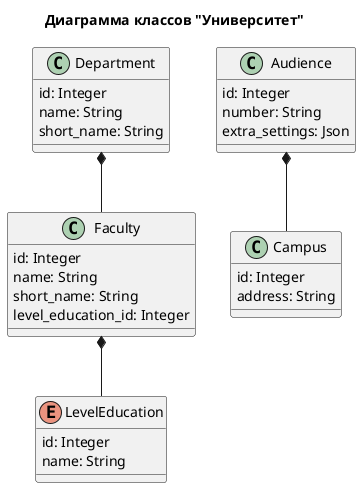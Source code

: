 @startuml university

title "Диаграмма классов "Университет""


enum LevelEducation {
    ' Уровень образования
    id: Integer
    name: String
}

class Faculty {
    ' Факультет
    id: Integer
    name: String
    short_name: String
    level_education_id: Integer
}

class Department {
    ' Кафедра
    id: Integer
    name: String
    short_name: String
}

class Campus {
    ' Корпус
    id: Integer
    address: String
}

class Audience {
    ' Аудитория
    id: Integer
    number: String
    extra_settings: Json
}

' Объявление отношений подсистемы
Audience *-- Campus
Department *-- Faculty
Faculty *-- LevelEducation

@enduml
